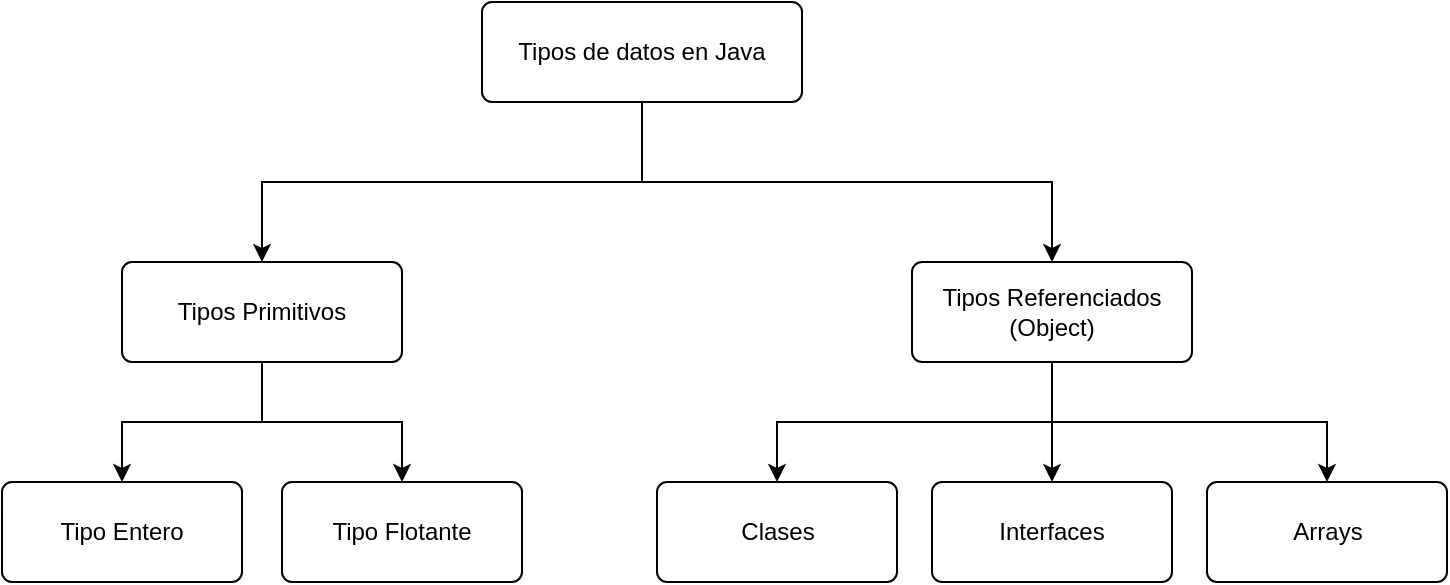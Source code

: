 <mxfile>
    <diagram id="gCIJAPC8bgeQ6VSperVp" name="Page-1">
        <mxGraphModel dx="1157" dy="428" grid="1" gridSize="10" guides="1" tooltips="1" connect="1" arrows="1" fold="1" page="1" pageScale="1" pageWidth="850" pageHeight="1100" math="0" shadow="0">
            <root>
                <mxCell id="0"/>
                <mxCell id="1" parent="0"/>
                <mxCell id="4" value="" style="edgeStyle=orthogonalEdgeStyle;rounded=0;orthogonalLoop=1;jettySize=auto;html=1;exitX=0.5;exitY=1;exitDx=0;exitDy=0;" edge="1" parent="1" source="2" target="3">
                    <mxGeometry relative="1" as="geometry"/>
                </mxCell>
                <mxCell id="6" value="" style="edgeStyle=orthogonalEdgeStyle;rounded=0;orthogonalLoop=1;jettySize=auto;html=1;exitX=0.5;exitY=1;exitDx=0;exitDy=0;" edge="1" parent="1" source="2" target="5">
                    <mxGeometry relative="1" as="geometry"/>
                </mxCell>
                <mxCell id="2" value="Tipos de datos en Java" style="rounded=1;arcSize=10;whiteSpace=wrap;html=1;align=center;" vertex="1" parent="1">
                    <mxGeometry x="310" y="30" width="160" height="50" as="geometry"/>
                </mxCell>
                <mxCell id="8" value="" style="edgeStyle=orthogonalEdgeStyle;rounded=0;orthogonalLoop=1;jettySize=auto;html=1;" edge="1" parent="1" source="3" target="7">
                    <mxGeometry relative="1" as="geometry"/>
                </mxCell>
                <mxCell id="10" value="" style="edgeStyle=orthogonalEdgeStyle;rounded=0;orthogonalLoop=1;jettySize=auto;html=1;" edge="1" parent="1" source="3" target="9">
                    <mxGeometry relative="1" as="geometry"/>
                </mxCell>
                <mxCell id="3" value="Tipos Primitivos" style="rounded=1;whiteSpace=wrap;html=1;arcSize=10;" vertex="1" parent="1">
                    <mxGeometry x="130" y="160" width="140" height="50" as="geometry"/>
                </mxCell>
                <mxCell id="12" value="" style="edgeStyle=orthogonalEdgeStyle;rounded=0;orthogonalLoop=1;jettySize=auto;html=1;exitX=0.5;exitY=1;exitDx=0;exitDy=0;" edge="1" parent="1" source="5" target="11">
                    <mxGeometry relative="1" as="geometry"/>
                </mxCell>
                <mxCell id="14" value="" style="edgeStyle=orthogonalEdgeStyle;rounded=0;orthogonalLoop=1;jettySize=auto;html=1;" edge="1" parent="1" source="5" target="13">
                    <mxGeometry relative="1" as="geometry"/>
                </mxCell>
                <mxCell id="16" value="" style="edgeStyle=orthogonalEdgeStyle;rounded=0;orthogonalLoop=1;jettySize=auto;html=1;exitX=0.5;exitY=1;exitDx=0;exitDy=0;" edge="1" parent="1" source="5" target="15">
                    <mxGeometry relative="1" as="geometry"/>
                </mxCell>
                <mxCell id="5" value="Tipos Referenciados&lt;br&gt;(Object)" style="whiteSpace=wrap;html=1;rounded=1;arcSize=10;" vertex="1" parent="1">
                    <mxGeometry x="525" y="160" width="140" height="50" as="geometry"/>
                </mxCell>
                <mxCell id="7" value="Tipo Entero" style="rounded=1;whiteSpace=wrap;html=1;arcSize=10;" vertex="1" parent="1">
                    <mxGeometry x="70" y="270" width="120" height="50" as="geometry"/>
                </mxCell>
                <mxCell id="9" value="Tipo Flotante" style="rounded=1;whiteSpace=wrap;html=1;arcSize=10;" vertex="1" parent="1">
                    <mxGeometry x="210" y="270" width="120" height="50" as="geometry"/>
                </mxCell>
                <mxCell id="11" value="Clases" style="rounded=1;whiteSpace=wrap;html=1;arcSize=10;" vertex="1" parent="1">
                    <mxGeometry x="397.5" y="270" width="120" height="50" as="geometry"/>
                </mxCell>
                <mxCell id="13" value="Interfaces" style="rounded=1;whiteSpace=wrap;html=1;arcSize=10;" vertex="1" parent="1">
                    <mxGeometry x="535" y="270" width="120" height="50" as="geometry"/>
                </mxCell>
                <mxCell id="15" value="Arrays" style="whiteSpace=wrap;html=1;rounded=1;arcSize=10;" vertex="1" parent="1">
                    <mxGeometry x="672.5" y="270" width="120" height="50" as="geometry"/>
                </mxCell>
            </root>
        </mxGraphModel>
    </diagram>
</mxfile>